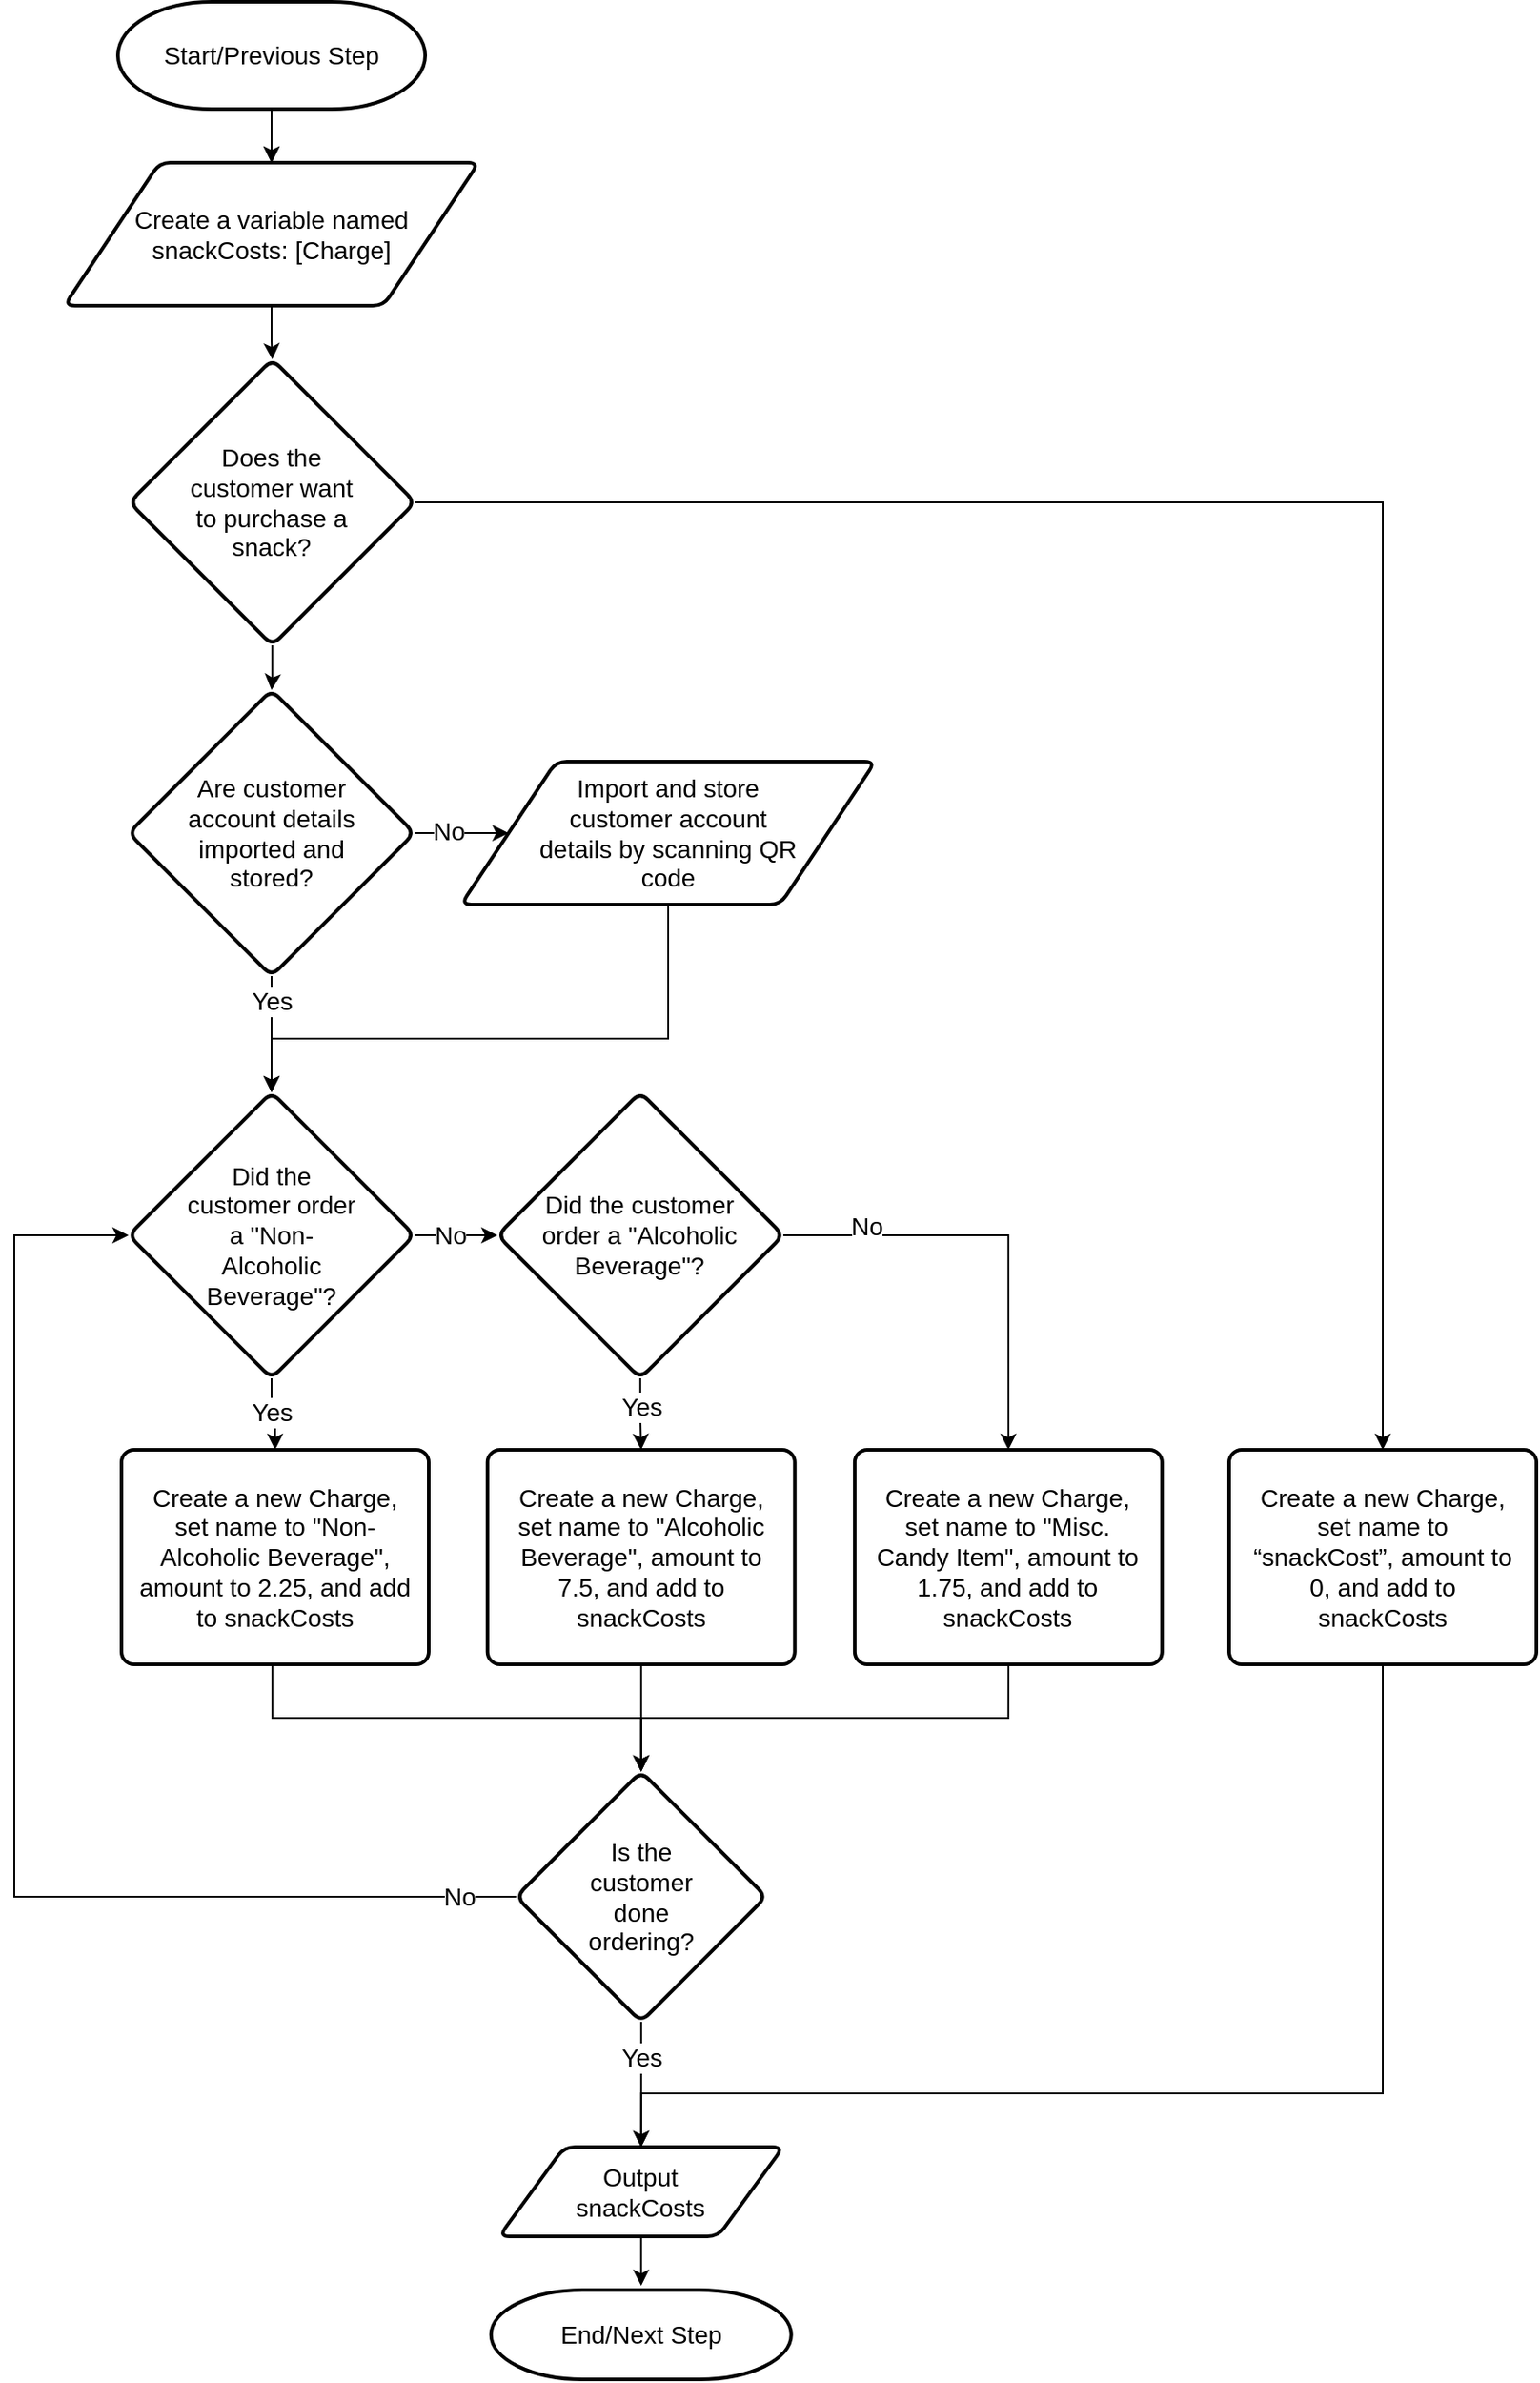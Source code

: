 <mxfile version="23.1.5" type="device">
  <diagram id="C5RBs43oDa-KdzZeNtuy" name="Page-1">
    <mxGraphModel dx="2620" dy="923" grid="1" gridSize="10" guides="1" tooltips="1" connect="1" arrows="1" fold="1" page="1" pageScale="1" pageWidth="827" pageHeight="1169" math="0" shadow="0">
      <root>
        <mxCell id="WIyWlLk6GJQsqaUBKTNV-0" />
        <mxCell id="WIyWlLk6GJQsqaUBKTNV-1" parent="WIyWlLk6GJQsqaUBKTNV-0" />
        <mxCell id="WaCjPsLI9tqzw1cjeVV8-0" value="" style="edgeStyle=orthogonalEdgeStyle;rounded=0;orthogonalLoop=1;jettySize=auto;html=1;fontSize=14;" edge="1" parent="WIyWlLk6GJQsqaUBKTNV-1" source="_BHGbHKsS6Eedb4s3Qyd-1" target="_BHGbHKsS6Eedb4s3Qyd-36">
          <mxGeometry relative="1" as="geometry" />
        </mxCell>
        <mxCell id="_BHGbHKsS6Eedb4s3Qyd-1" value="Start/Previous Step" style="strokeWidth=2;html=1;shape=mxgraph.flowchart.terminator;whiteSpace=wrap;spacing=20;spacingTop=5;spacingBottom=5;spacingLeft=5;spacingRight=5;fontSize=14;" parent="WIyWlLk6GJQsqaUBKTNV-1" vertex="1">
          <mxGeometry x="58" y="40" width="172" height="60" as="geometry" />
        </mxCell>
        <mxCell id="_BHGbHKsS6Eedb4s3Qyd-24" style="edgeStyle=orthogonalEdgeStyle;rounded=0;orthogonalLoop=1;jettySize=auto;html=1;spacing=12;spacingTop=5;spacingBottom=5;spacingLeft=5;spacingRight=5;entryX=0.5;entryY=0;entryDx=0;entryDy=0;fontSize=14;" parent="WIyWlLk6GJQsqaUBKTNV-1" source="_BHGbHKsS6Eedb4s3Qyd-28" target="MjtECzvxROPvNLKT2V86-0" edge="1">
          <mxGeometry relative="1" as="geometry">
            <mxPoint x="350.44" y="860" as="targetPoint" />
          </mxGeometry>
        </mxCell>
        <mxCell id="_BHGbHKsS6Eedb4s3Qyd-25" value="Yes" style="edgeLabel;html=1;align=center;verticalAlign=middle;resizable=0;points=[];spacing=12;spacingTop=5;spacingBottom=5;spacingLeft=5;spacingRight=5;fontSize=14;" parent="_BHGbHKsS6Eedb4s3Qyd-24" vertex="1" connectable="0">
          <mxGeometry x="-0.155" y="1" relative="1" as="geometry">
            <mxPoint x="-1" y="-1" as="offset" />
          </mxGeometry>
        </mxCell>
        <mxCell id="_BHGbHKsS6Eedb4s3Qyd-26" style="edgeStyle=orthogonalEdgeStyle;rounded=0;orthogonalLoop=1;jettySize=auto;html=1;spacing=12;spacingTop=5;spacingBottom=5;spacingLeft=5;spacingRight=5;entryX=0.5;entryY=0;entryDx=0;entryDy=0;fontSize=14;" parent="WIyWlLk6GJQsqaUBKTNV-1" source="_BHGbHKsS6Eedb4s3Qyd-28" target="MjtECzvxROPvNLKT2V86-1" edge="1">
          <mxGeometry relative="1" as="geometry">
            <mxPoint x="528.44" y="860" as="targetPoint" />
            <Array as="points">
              <mxPoint x="556" y="730" />
            </Array>
          </mxGeometry>
        </mxCell>
        <mxCell id="_BHGbHKsS6Eedb4s3Qyd-27" value="No" style="edgeLabel;html=1;align=center;verticalAlign=middle;resizable=0;points=[];spacing=12;spacingTop=5;spacingBottom=5;spacingLeft=5;spacingRight=5;fontSize=14;" parent="_BHGbHKsS6Eedb4s3Qyd-26" vertex="1" connectable="0">
          <mxGeometry x="0.068" relative="1" as="geometry">
            <mxPoint x="-80" y="-11" as="offset" />
          </mxGeometry>
        </mxCell>
        <mxCell id="_BHGbHKsS6Eedb4s3Qyd-28" value="&lt;p style=&quot;line-height: 120%; font-size: 14px;&quot;&gt;Did the customer order a &quot;Alcoholic Beverage&quot;?&lt;/p&gt;" style="rhombus;whiteSpace=wrap;html=1;strokeWidth=2;rounded=1;arcSize=12;verticalAlign=middle;horizontal=1;spacing=21;spacingBottom=5;spacingTop=5;spacingLeft=5;spacingRight=5;fontSize=14;" parent="WIyWlLk6GJQsqaUBKTNV-1" vertex="1">
          <mxGeometry x="270.44" y="650" width="160" height="160" as="geometry" />
        </mxCell>
        <mxCell id="_BHGbHKsS6Eedb4s3Qyd-21" style="edgeStyle=orthogonalEdgeStyle;rounded=0;orthogonalLoop=1;jettySize=auto;html=1;entryX=0;entryY=0.5;entryDx=0;entryDy=0;spacing=12;spacingTop=5;spacingBottom=5;spacingLeft=5;spacingRight=5;fontSize=14;" parent="WIyWlLk6GJQsqaUBKTNV-1" source="_BHGbHKsS6Eedb4s3Qyd-23" target="_BHGbHKsS6Eedb4s3Qyd-28" edge="1">
          <mxGeometry relative="1" as="geometry">
            <mxPoint x="290" y="730" as="targetPoint" />
          </mxGeometry>
        </mxCell>
        <mxCell id="_BHGbHKsS6Eedb4s3Qyd-22" value="No" style="edgeLabel;html=1;align=center;verticalAlign=middle;resizable=0;points=[];spacing=12;spacingTop=5;spacingBottom=5;spacingLeft=5;spacingRight=5;fontSize=14;" parent="_BHGbHKsS6Eedb4s3Qyd-21" vertex="1" connectable="0">
          <mxGeometry x="0.068" relative="1" as="geometry">
            <mxPoint x="-5" as="offset" />
          </mxGeometry>
        </mxCell>
        <mxCell id="_BHGbHKsS6Eedb4s3Qyd-66" style="edgeStyle=orthogonalEdgeStyle;rounded=0;orthogonalLoop=1;jettySize=auto;html=1;entryX=0.5;entryY=0;entryDx=0;entryDy=0;fontSize=14;" parent="WIyWlLk6GJQsqaUBKTNV-1" source="_BHGbHKsS6Eedb4s3Qyd-23" target="YU_TS85AlWWvWFaTti_b-3" edge="1">
          <mxGeometry relative="1" as="geometry">
            <mxPoint x="250.68" y="900" as="targetPoint" />
            <Array as="points" />
          </mxGeometry>
        </mxCell>
        <mxCell id="_BHGbHKsS6Eedb4s3Qyd-68" value="Yes" style="edgeLabel;html=1;align=center;verticalAlign=middle;resizable=0;points=[];fontSize=14;" parent="_BHGbHKsS6Eedb4s3Qyd-66" vertex="1" connectable="0">
          <mxGeometry x="-0.827" y="-2" relative="1" as="geometry">
            <mxPoint x="2" y="15" as="offset" />
          </mxGeometry>
        </mxCell>
        <mxCell id="_BHGbHKsS6Eedb4s3Qyd-23" value="&lt;p style=&quot;line-height: 120%; font-size: 14px;&quot;&gt;Did the customer order a &quot;Non-Alcoholic Beverage&quot;?&lt;/p&gt;" style="rhombus;whiteSpace=wrap;html=1;strokeWidth=2;rounded=1;arcSize=12;verticalAlign=middle;horizontal=1;spacing=20;spacingBottom=0;spacingTop=0;spacingLeft=10;spacingRight=10;fontSize=14;" parent="WIyWlLk6GJQsqaUBKTNV-1" vertex="1">
          <mxGeometry x="64" y="650" width="160" height="160" as="geometry" />
        </mxCell>
        <mxCell id="WaCjPsLI9tqzw1cjeVV8-2" value="" style="edgeStyle=orthogonalEdgeStyle;rounded=0;orthogonalLoop=1;jettySize=auto;html=1;fontSize=14;" edge="1" parent="WIyWlLk6GJQsqaUBKTNV-1" source="_BHGbHKsS6Eedb4s3Qyd-36" target="WaCjPsLI9tqzw1cjeVV8-1">
          <mxGeometry relative="1" as="geometry" />
        </mxCell>
        <mxCell id="_BHGbHKsS6Eedb4s3Qyd-36" value="&lt;div style=&quot;font-size: 14px;&quot;&gt;&lt;div style=&quot;font-size: 14px;&quot;&gt;Create a variable named snackCosts: [Charge]&lt;/div&gt;&lt;/div&gt;" style="shape=parallelogram;html=1;strokeWidth=2;perimeter=parallelogramPerimeter;whiteSpace=wrap;rounded=1;arcSize=12;size=0.23;spacing=20;spacingTop=0;spacingBottom=0;spacingLeft=15;spacingRight=15;fontSize=14;" parent="WIyWlLk6GJQsqaUBKTNV-1" vertex="1">
          <mxGeometry x="28" y="130" width="232" height="80" as="geometry" />
        </mxCell>
        <mxCell id="_BHGbHKsS6Eedb4s3Qyd-52" style="edgeStyle=orthogonalEdgeStyle;rounded=0;orthogonalLoop=1;jettySize=auto;html=1;entryX=0.5;entryY=-0.047;entryDx=0;entryDy=0;entryPerimeter=0;fontSize=14;" parent="WIyWlLk6GJQsqaUBKTNV-1" source="_BHGbHKsS6Eedb4s3Qyd-38" target="_BHGbHKsS6Eedb4s3Qyd-53" edge="1">
          <mxGeometry relative="1" as="geometry">
            <mxPoint x="350.02" y="1400.0" as="targetPoint" />
          </mxGeometry>
        </mxCell>
        <mxCell id="_BHGbHKsS6Eedb4s3Qyd-38" value="&lt;div style=&quot;font-size: 14px;&quot;&gt;Output snackCosts&lt;/div&gt;" style="shape=parallelogram;html=1;strokeWidth=2;perimeter=parallelogramPerimeter;whiteSpace=wrap;rounded=1;arcSize=12;size=0.23;spacing=20;spacingTop=20;spacingBottom=20;spacingLeft=30;spacingRight=30;fontSize=14;" parent="WIyWlLk6GJQsqaUBKTNV-1" vertex="1">
          <mxGeometry x="271.32" y="1240" width="159.12" height="50" as="geometry" />
        </mxCell>
        <mxCell id="_BHGbHKsS6Eedb4s3Qyd-96" value="" style="edgeStyle=orthogonalEdgeStyle;rounded=0;orthogonalLoop=1;jettySize=auto;html=1;fontSize=14;exitX=0.5;exitY=1;exitDx=0;exitDy=0;" parent="WIyWlLk6GJQsqaUBKTNV-1" source="MjtECzvxROPvNLKT2V86-0" target="_BHGbHKsS6Eedb4s3Qyd-78" edge="1">
          <mxGeometry relative="1" as="geometry">
            <mxPoint x="350.916" y="970" as="sourcePoint" />
          </mxGeometry>
        </mxCell>
        <mxCell id="YU_TS85AlWWvWFaTti_b-9" value="" style="edgeStyle=orthogonalEdgeStyle;rounded=0;orthogonalLoop=1;jettySize=auto;html=1;fontSize=14;exitX=0.5;exitY=1;exitDx=0;exitDy=0;exitPerimeter=0;" parent="WIyWlLk6GJQsqaUBKTNV-1" source="_BHGbHKsS6Eedb4s3Qyd-1" target="_BHGbHKsS6Eedb4s3Qyd-36" edge="1">
          <mxGeometry relative="1" as="geometry">
            <mxPoint x="144.0" y="100" as="sourcePoint" />
          </mxGeometry>
        </mxCell>
        <mxCell id="_BHGbHKsS6Eedb4s3Qyd-53" value="End/Next Step" style="strokeWidth=2;html=1;shape=mxgraph.flowchart.terminator;whiteSpace=wrap;spacing=20;spacingTop=5;spacingBottom=5;spacingLeft=5;spacingRight=5;fontSize=14;" parent="WIyWlLk6GJQsqaUBKTNV-1" vertex="1">
          <mxGeometry x="266.88" y="1320" width="168" height="50" as="geometry" />
        </mxCell>
        <mxCell id="_BHGbHKsS6Eedb4s3Qyd-80" value="" style="edgeStyle=orthogonalEdgeStyle;rounded=0;orthogonalLoop=1;jettySize=auto;html=1;fontSize=14;" parent="WIyWlLk6GJQsqaUBKTNV-1" source="_BHGbHKsS6Eedb4s3Qyd-78" target="_BHGbHKsS6Eedb4s3Qyd-38" edge="1">
          <mxGeometry relative="1" as="geometry" />
        </mxCell>
        <mxCell id="_BHGbHKsS6Eedb4s3Qyd-81" value="Yes" style="edgeLabel;html=1;align=center;verticalAlign=middle;resizable=0;points=[];fontSize=14;" parent="_BHGbHKsS6Eedb4s3Qyd-80" vertex="1" connectable="0">
          <mxGeometry x="-0.163" y="-1" relative="1" as="geometry">
            <mxPoint x="1" y="-10" as="offset" />
          </mxGeometry>
        </mxCell>
        <mxCell id="_BHGbHKsS6Eedb4s3Qyd-84" style="edgeStyle=orthogonalEdgeStyle;rounded=0;orthogonalLoop=1;jettySize=auto;html=1;entryX=0;entryY=0.5;entryDx=0;entryDy=0;exitX=0;exitY=0.5;exitDx=0;exitDy=0;fontSize=14;" parent="WIyWlLk6GJQsqaUBKTNV-1" source="_BHGbHKsS6Eedb4s3Qyd-78" target="_BHGbHKsS6Eedb4s3Qyd-23" edge="1">
          <mxGeometry relative="1" as="geometry">
            <mxPoint x="190" y="1030" as="sourcePoint" />
            <Array as="points">
              <mxPoint y="1100" />
              <mxPoint y="730" />
            </Array>
          </mxGeometry>
        </mxCell>
        <mxCell id="_BHGbHKsS6Eedb4s3Qyd-85" value="No" style="edgeLabel;html=1;align=center;verticalAlign=middle;resizable=0;points=[];fontSize=14;" parent="_BHGbHKsS6Eedb4s3Qyd-84" vertex="1" connectable="0">
          <mxGeometry x="-0.904" y="1" relative="1" as="geometry">
            <mxPoint x="2" y="-1" as="offset" />
          </mxGeometry>
        </mxCell>
        <mxCell id="_BHGbHKsS6Eedb4s3Qyd-78" value="&lt;p style=&quot;line-height: 120%; font-size: 14px;&quot;&gt;Is the customer done ordering?&lt;br style=&quot;font-size: 14px;&quot;&gt;&lt;/p&gt;" style="rhombus;whiteSpace=wrap;html=1;strokeWidth=2;rounded=1;arcSize=12;verticalAlign=middle;horizontal=1;spacing=21;spacingBottom=5;spacingTop=5;spacingLeft=5;spacingRight=5;fontSize=14;" parent="WIyWlLk6GJQsqaUBKTNV-1" vertex="1">
          <mxGeometry x="280.88" y="1030" width="140" height="140" as="geometry" />
        </mxCell>
        <mxCell id="YU_TS85AlWWvWFaTti_b-6" style="edgeStyle=orthogonalEdgeStyle;rounded=0;orthogonalLoop=1;jettySize=auto;html=1;entryX=0.5;entryY=0;entryDx=0;entryDy=0;fontSize=14;exitX=0.5;exitY=1;exitDx=0;exitDy=0;" parent="WIyWlLk6GJQsqaUBKTNV-1" source="MjtECzvxROPvNLKT2V86-1" target="_BHGbHKsS6Eedb4s3Qyd-78" edge="1">
          <mxGeometry relative="1" as="geometry">
            <Array as="points">
              <mxPoint x="556.44" y="1000" />
              <mxPoint x="350.44" y="1000" />
            </Array>
            <mxPoint x="528.44" y="980" as="sourcePoint" />
          </mxGeometry>
        </mxCell>
        <mxCell id="YU_TS85AlWWvWFaTti_b-7" style="edgeStyle=orthogonalEdgeStyle;rounded=0;orthogonalLoop=1;jettySize=auto;html=1;entryX=0.5;entryY=0;entryDx=0;entryDy=0;fontSize=14;" parent="WIyWlLk6GJQsqaUBKTNV-1" source="YU_TS85AlWWvWFaTti_b-3" target="_BHGbHKsS6Eedb4s3Qyd-78" edge="1">
          <mxGeometry relative="1" as="geometry">
            <Array as="points">
              <mxPoint x="144.44" y="1000" />
              <mxPoint x="350.44" y="1000" />
            </Array>
          </mxGeometry>
        </mxCell>
        <mxCell id="YU_TS85AlWWvWFaTti_b-3" value="Create a new Charge, set name to &quot;Non-Alcoholic Beverage&quot;, amount to 2.25, and add to snackCosts" style="rounded=1;whiteSpace=wrap;html=1;absoluteArcSize=1;arcSize=14;strokeWidth=2;spacing=10;spacingTop=0;spacingBottom=0;spacingLeft=0;spacingRight=0;fontSize=14;" parent="WIyWlLk6GJQsqaUBKTNV-1" vertex="1">
          <mxGeometry x="60" y="850" width="172" height="120" as="geometry" />
        </mxCell>
        <mxCell id="MjtECzvxROPvNLKT2V86-0" value="Create a new Charge, set name to &quot;Alcoholic Beverage&quot;, amount to 7.5, and add to snackCosts" style="rounded=1;whiteSpace=wrap;html=1;absoluteArcSize=1;arcSize=14;strokeWidth=2;spacing=10;spacingTop=0;spacingBottom=0;spacingLeft=0;spacingRight=0;fontSize=14;" parent="WIyWlLk6GJQsqaUBKTNV-1" vertex="1">
          <mxGeometry x="264.88" y="850" width="172" height="120" as="geometry" />
        </mxCell>
        <mxCell id="MjtECzvxROPvNLKT2V86-1" value="Create a new Charge, set name to &quot;Misc. Candy Item&quot;, amount to 1.75, and add to snackCosts" style="rounded=1;whiteSpace=wrap;html=1;absoluteArcSize=1;arcSize=14;strokeWidth=2;spacing=10;spacingTop=0;spacingBottom=0;spacingLeft=0;spacingRight=0;fontSize=14;" parent="WIyWlLk6GJQsqaUBKTNV-1" vertex="1">
          <mxGeometry x="470.44" y="850" width="172" height="120" as="geometry" />
        </mxCell>
        <mxCell id="WaCjPsLI9tqzw1cjeVV8-4" value="" style="edgeStyle=orthogonalEdgeStyle;rounded=0;orthogonalLoop=1;jettySize=auto;html=1;fontSize=14;" edge="1" parent="WIyWlLk6GJQsqaUBKTNV-1" source="WaCjPsLI9tqzw1cjeVV8-1" target="WaCjPsLI9tqzw1cjeVV8-3">
          <mxGeometry relative="1" as="geometry" />
        </mxCell>
        <mxCell id="WaCjPsLI9tqzw1cjeVV8-14" style="edgeStyle=orthogonalEdgeStyle;rounded=0;orthogonalLoop=1;jettySize=auto;html=1;entryX=0.5;entryY=0;entryDx=0;entryDy=0;fontSize=14;" edge="1" parent="WIyWlLk6GJQsqaUBKTNV-1" source="WaCjPsLI9tqzw1cjeVV8-1" target="WaCjPsLI9tqzw1cjeVV8-13">
          <mxGeometry relative="1" as="geometry" />
        </mxCell>
        <mxCell id="WaCjPsLI9tqzw1cjeVV8-1" value="&lt;p style=&quot;line-height: 120%; font-size: 14px;&quot;&gt;Does the customer want to purchase a snack?&lt;/p&gt;" style="rhombus;whiteSpace=wrap;html=1;strokeWidth=2;rounded=1;arcSize=12;verticalAlign=middle;horizontal=1;spacing=20;spacingBottom=0;spacingTop=0;spacingLeft=10;spacingRight=10;fontSize=14;" vertex="1" parent="WIyWlLk6GJQsqaUBKTNV-1">
          <mxGeometry x="64.44" y="240" width="160" height="160" as="geometry" />
        </mxCell>
        <mxCell id="WaCjPsLI9tqzw1cjeVV8-7" value="" style="edgeStyle=orthogonalEdgeStyle;rounded=0;orthogonalLoop=1;jettySize=auto;html=1;fontSize=14;" edge="1" parent="WIyWlLk6GJQsqaUBKTNV-1" source="WaCjPsLI9tqzw1cjeVV8-3" target="WaCjPsLI9tqzw1cjeVV8-6">
          <mxGeometry relative="1" as="geometry" />
        </mxCell>
        <mxCell id="WaCjPsLI9tqzw1cjeVV8-8" value="No" style="edgeLabel;html=1;align=center;verticalAlign=middle;resizable=0;points=[];fontSize=14;" vertex="1" connectable="0" parent="WaCjPsLI9tqzw1cjeVV8-7">
          <mxGeometry x="0.157" y="1" relative="1" as="geometry">
            <mxPoint as="offset" />
          </mxGeometry>
        </mxCell>
        <mxCell id="WaCjPsLI9tqzw1cjeVV8-9" value="" style="edgeStyle=orthogonalEdgeStyle;rounded=0;orthogonalLoop=1;jettySize=auto;html=1;fontSize=14;" edge="1" parent="WIyWlLk6GJQsqaUBKTNV-1" source="WaCjPsLI9tqzw1cjeVV8-3" target="_BHGbHKsS6Eedb4s3Qyd-23">
          <mxGeometry relative="1" as="geometry" />
        </mxCell>
        <mxCell id="WaCjPsLI9tqzw1cjeVV8-11" value="Yes" style="edgeLabel;html=1;align=center;verticalAlign=middle;resizable=0;points=[];fontSize=14;" vertex="1" connectable="0" parent="WaCjPsLI9tqzw1cjeVV8-9">
          <mxGeometry x="-0.576" relative="1" as="geometry">
            <mxPoint as="offset" />
          </mxGeometry>
        </mxCell>
        <mxCell id="WaCjPsLI9tqzw1cjeVV8-3" value="&lt;p style=&quot;line-height: 120%; font-size: 14px;&quot;&gt;Are customer account details imported and stored?&lt;/p&gt;" style="rhombus;whiteSpace=wrap;html=1;strokeWidth=2;rounded=1;arcSize=12;verticalAlign=middle;horizontal=1;spacing=20;spacingBottom=0;spacingTop=0;spacingLeft=10;spacingRight=10;fontSize=14;" vertex="1" parent="WIyWlLk6GJQsqaUBKTNV-1">
          <mxGeometry x="64" y="425" width="160" height="160" as="geometry" />
        </mxCell>
        <mxCell id="WaCjPsLI9tqzw1cjeVV8-10" style="edgeStyle=orthogonalEdgeStyle;rounded=0;orthogonalLoop=1;jettySize=auto;html=1;entryX=0.5;entryY=0;entryDx=0;entryDy=0;fontSize=14;" edge="1" parent="WIyWlLk6GJQsqaUBKTNV-1" source="WaCjPsLI9tqzw1cjeVV8-6" target="_BHGbHKsS6Eedb4s3Qyd-23">
          <mxGeometry relative="1" as="geometry">
            <Array as="points">
              <mxPoint x="366" y="620" />
              <mxPoint x="144" y="620" />
            </Array>
          </mxGeometry>
        </mxCell>
        <mxCell id="WaCjPsLI9tqzw1cjeVV8-6" value="&lt;div style=&quot;font-size: 14px;&quot;&gt;&lt;div style=&quot;font-size: 14px;&quot;&gt;Import and store customer account details by scanning QR code&lt;/div&gt;&lt;/div&gt;" style="shape=parallelogram;html=1;strokeWidth=2;perimeter=parallelogramPerimeter;whiteSpace=wrap;rounded=1;arcSize=12;size=0.23;spacing=20;spacingTop=0;spacingBottom=0;spacingLeft=20;spacingRight=20;fontSize=14;" vertex="1" parent="WIyWlLk6GJQsqaUBKTNV-1">
          <mxGeometry x="250" y="465" width="232" height="80" as="geometry" />
        </mxCell>
        <mxCell id="WaCjPsLI9tqzw1cjeVV8-15" style="edgeStyle=orthogonalEdgeStyle;rounded=0;orthogonalLoop=1;jettySize=auto;html=1;entryX=0.5;entryY=0;entryDx=0;entryDy=0;fontSize=14;" edge="1" parent="WIyWlLk6GJQsqaUBKTNV-1" source="WaCjPsLI9tqzw1cjeVV8-13" target="_BHGbHKsS6Eedb4s3Qyd-38">
          <mxGeometry relative="1" as="geometry">
            <Array as="points">
              <mxPoint x="766" y="1210" />
              <mxPoint x="351" y="1210" />
            </Array>
          </mxGeometry>
        </mxCell>
        <mxCell id="WaCjPsLI9tqzw1cjeVV8-13" value="Create a new Charge, set name to “snackCost”, amount to 0, and add to snackCosts" style="rounded=1;whiteSpace=wrap;html=1;absoluteArcSize=1;arcSize=14;strokeWidth=2;spacing=10;spacingTop=0;spacingBottom=0;spacingLeft=0;spacingRight=0;fontSize=14;" vertex="1" parent="WIyWlLk6GJQsqaUBKTNV-1">
          <mxGeometry x="680" y="850" width="172" height="120" as="geometry" />
        </mxCell>
      </root>
    </mxGraphModel>
  </diagram>
</mxfile>
